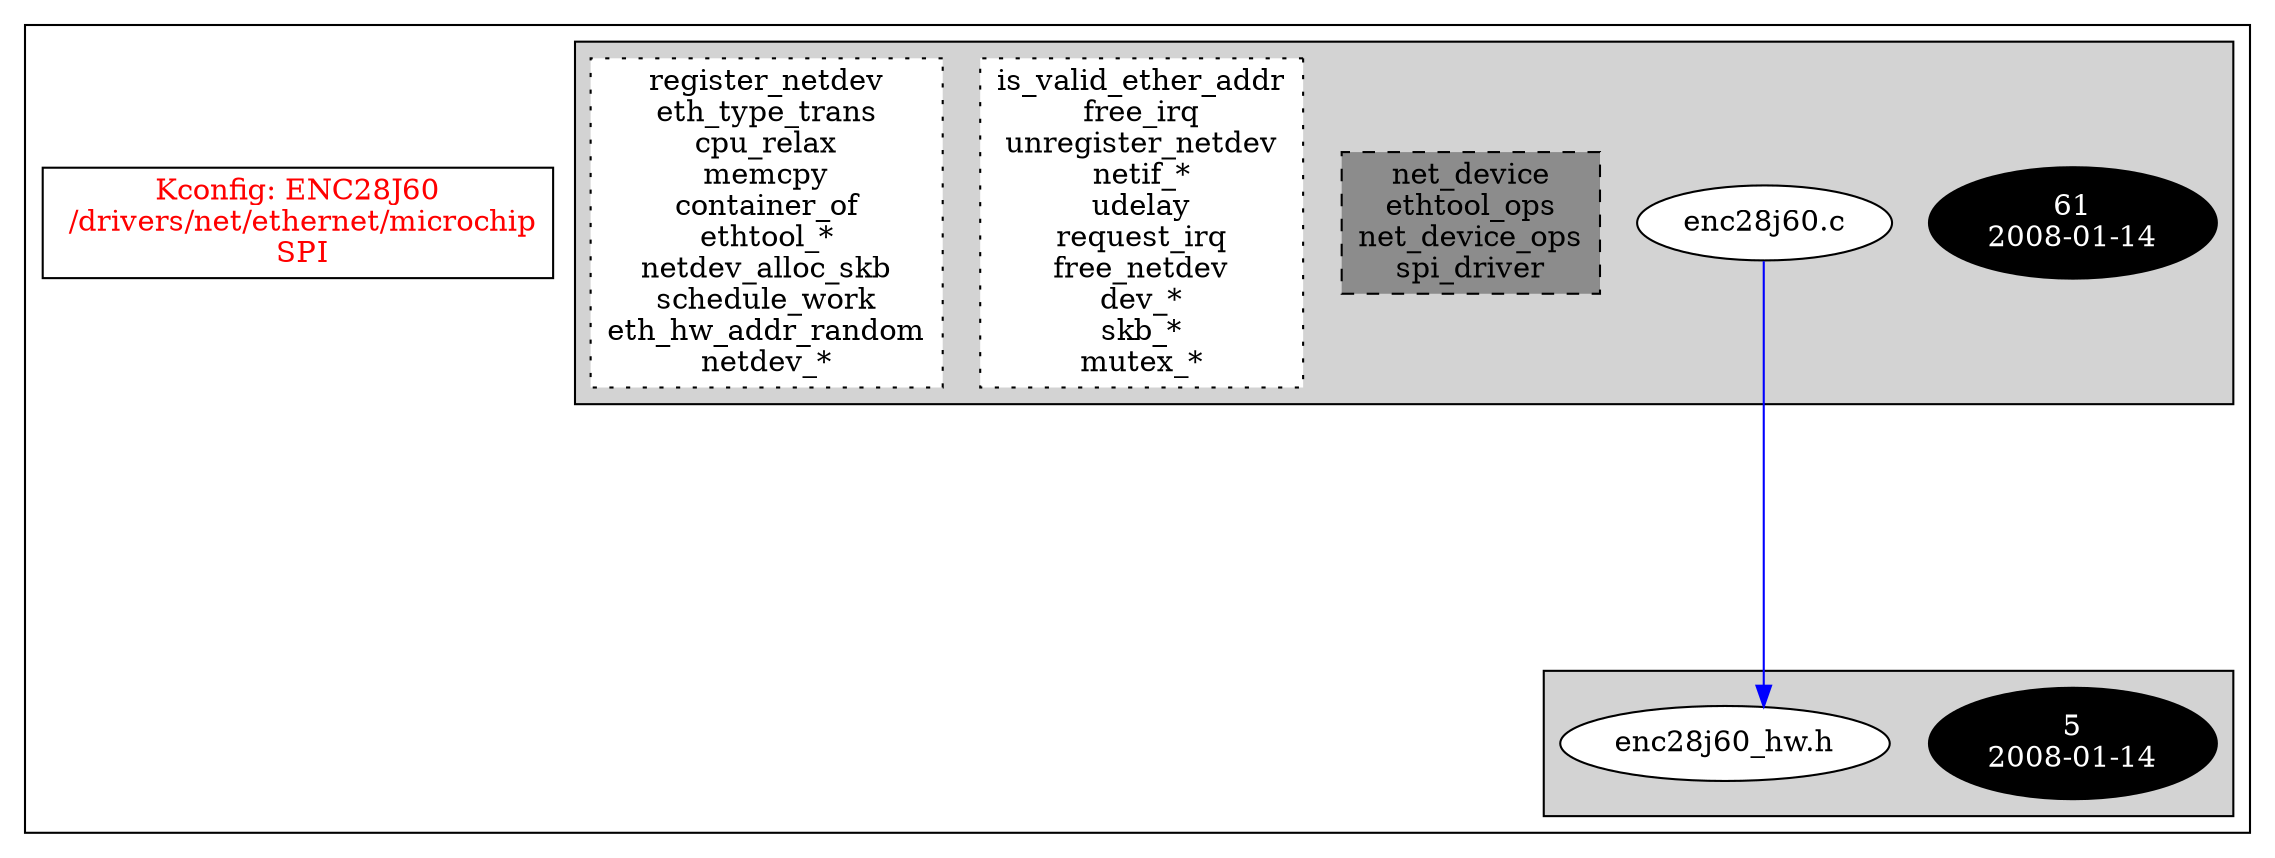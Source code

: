 digraph Driver {
	ranksep=2;
	splines=ortho;
	//Symbol: ENC28J60
	subgraph "cluster_ENC28J60"{
		subgraph "cluster_enc28j60.c" {
			style=filled
			"commit_enc28j60.c" [style=filled, fillcolor=black, fontcolor=white, label="61\n2008-01-14"];
			"enc28j60.c" [style=filled, fillcolor=white, fontcolor=black, label="enc28j60.c\n"];
			"structs-enc28j60.c" [style="filled,dashed" shape=box, fillcolor=grey55, fontcolor=black, label="net_device\nethtool_ops\nnet_device_ops\nspi_driver\n"];
			"funccall2-enc28j60.c" [style="filled,dotted" shape=box, fillcolor=white, fontcolor=black, label="is_valid_ether_addr\nfree_irq\nunregister_netdev\nnetif_*\nudelay\nrequest_irq\nfree_netdev\ndev_*\nskb_*\nmutex_*\n"];
			"funccall1-enc28j60.c" [style="filled,dotted" shape=box, fillcolor=white, fontcolor=black, label="register_netdev\neth_type_trans\ncpu_relax\nmemcpy\ncontainer_of\nethtool_*\nnetdev_alloc_skb\nschedule_work\neth_hw_addr_random\nnetdev_*\n"];
		}
		subgraph "cluster_enc28j60_hw.h" {
			style=filled
			"commit_enc28j60_hw.h" [style=filled, fillcolor=black, fontcolor=white, label="5\n2008-01-14"];
			"enc28j60_hw.h" [style=filled, fillcolor=white, fontcolor=black, label="enc28j60_hw.h\n"];
		}
		"K:ENC28J60" [label="Kconfig: ENC28J60\n /drivers/net/ethernet/microchip\n  SPI ", shape=box, fontcolor=red];
	}
"enc28j60.c" -> "enc28j60_hw.h"[color=blue];
}
